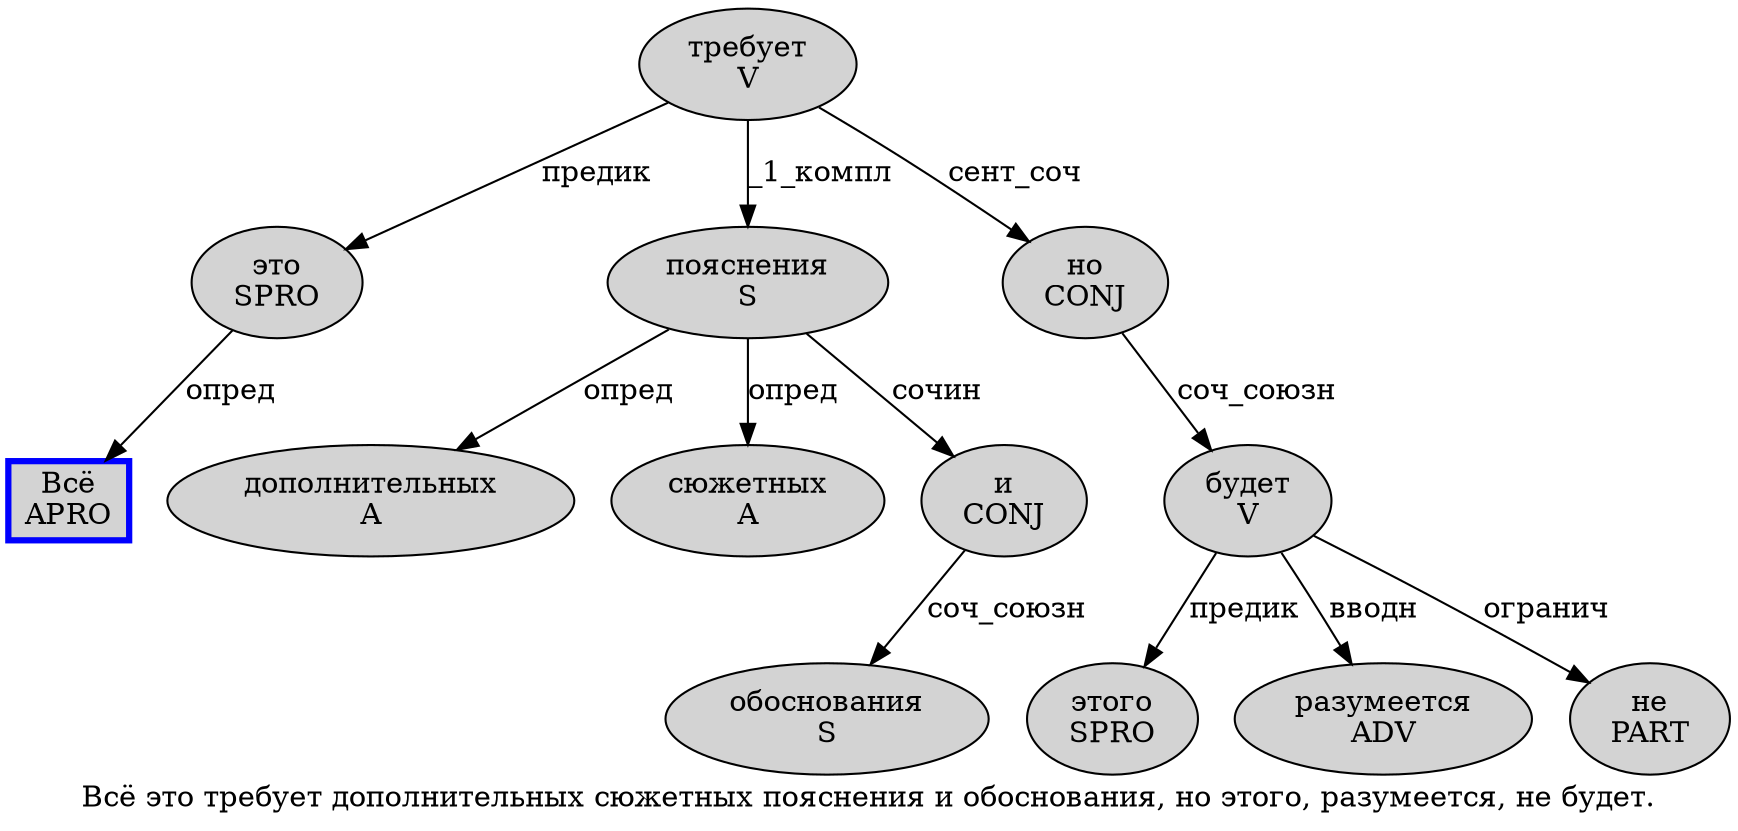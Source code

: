 digraph SENTENCE_2711 {
	graph [label="Всё это требует дополнительных сюжетных пояснения и обоснования, но этого, разумеется, не будет."]
	node [style=filled]
		0 [label="Всё
APRO" color=blue fillcolor=lightgray penwidth=3 shape=box]
		1 [label="это
SPRO" color="" fillcolor=lightgray penwidth=1 shape=ellipse]
		2 [label="требует
V" color="" fillcolor=lightgray penwidth=1 shape=ellipse]
		3 [label="дополнительных
A" color="" fillcolor=lightgray penwidth=1 shape=ellipse]
		4 [label="сюжетных
A" color="" fillcolor=lightgray penwidth=1 shape=ellipse]
		5 [label="пояснения
S" color="" fillcolor=lightgray penwidth=1 shape=ellipse]
		6 [label="и
CONJ" color="" fillcolor=lightgray penwidth=1 shape=ellipse]
		7 [label="обоснования
S" color="" fillcolor=lightgray penwidth=1 shape=ellipse]
		9 [label="но
CONJ" color="" fillcolor=lightgray penwidth=1 shape=ellipse]
		10 [label="этого
SPRO" color="" fillcolor=lightgray penwidth=1 shape=ellipse]
		12 [label="разумеется
ADV" color="" fillcolor=lightgray penwidth=1 shape=ellipse]
		14 [label="не
PART" color="" fillcolor=lightgray penwidth=1 shape=ellipse]
		15 [label="будет
V" color="" fillcolor=lightgray penwidth=1 shape=ellipse]
			2 -> 1 [label="предик"]
			2 -> 5 [label="_1_компл"]
			2 -> 9 [label="сент_соч"]
			5 -> 3 [label="опред"]
			5 -> 4 [label="опред"]
			5 -> 6 [label="сочин"]
			9 -> 15 [label="соч_союзн"]
			6 -> 7 [label="соч_союзн"]
			1 -> 0 [label="опред"]
			15 -> 10 [label="предик"]
			15 -> 12 [label="вводн"]
			15 -> 14 [label="огранич"]
}